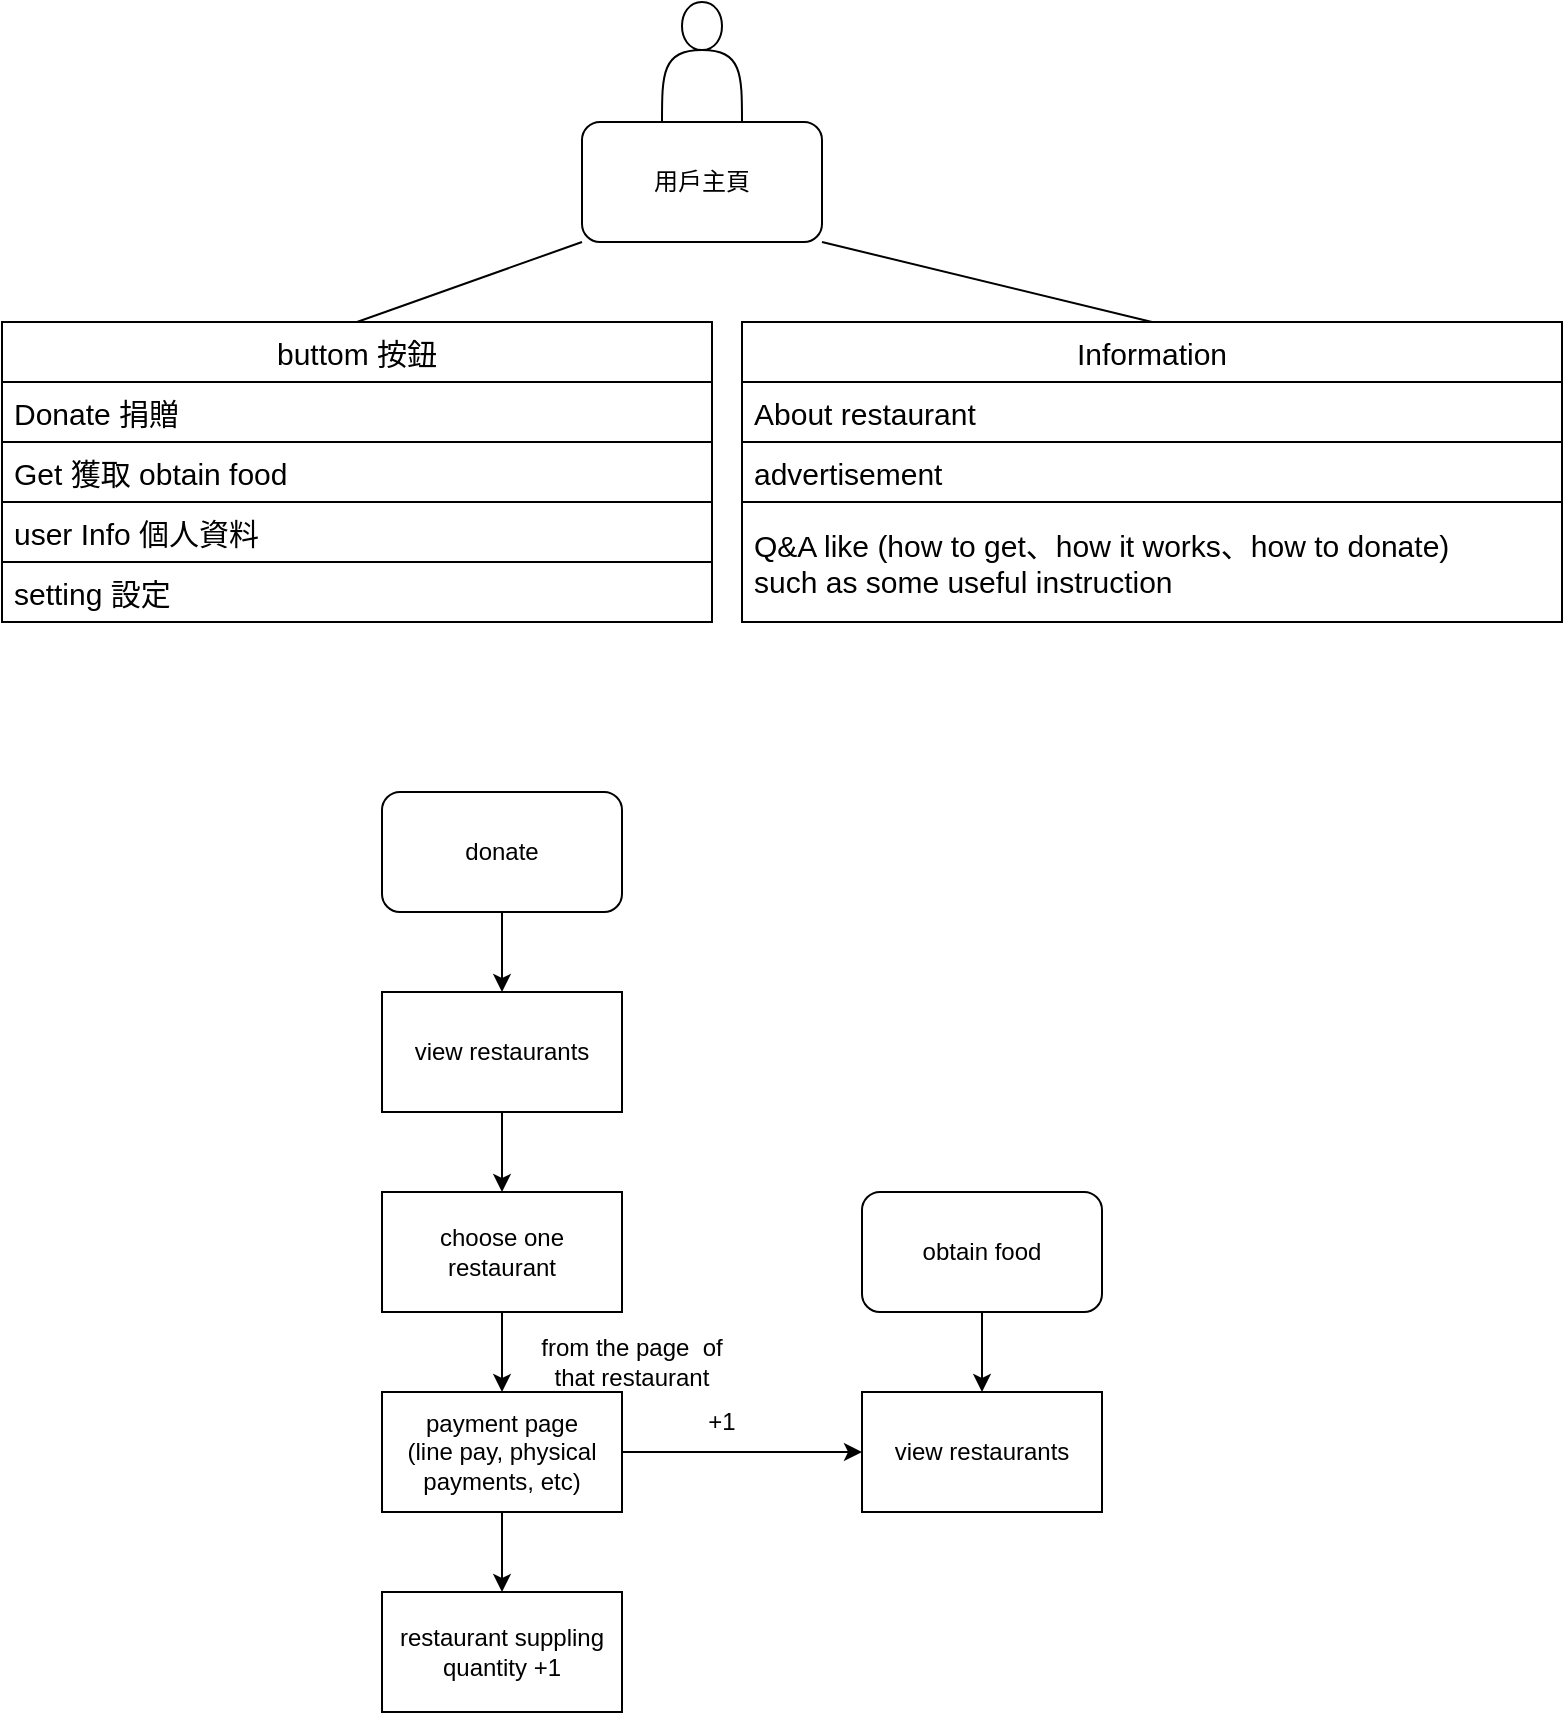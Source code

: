<mxfile version="16.5.4" type="github">
  <diagram id="C5RBs43oDa-KdzZeNtuy" name="Page-1">
    <mxGraphModel dx="1038" dy="584" grid="1" gridSize="10" guides="1" tooltips="1" connect="1" arrows="1" fold="1" page="1" pageScale="1" pageWidth="827" pageHeight="1169" math="0" shadow="0">
      <root>
        <mxCell id="WIyWlLk6GJQsqaUBKTNV-0" />
        <mxCell id="WIyWlLk6GJQsqaUBKTNV-1" parent="WIyWlLk6GJQsqaUBKTNV-0" />
        <mxCell id="49svFmV6--7aAt8_EuEi-13" value="buttom 按鈕" style="swimlane;fontStyle=0;childLayout=stackLayout;horizontal=1;startSize=30;horizontalStack=0;resizeParent=1;resizeParentMax=0;resizeLast=0;collapsible=1;marginBottom=0;fontSize=15;" parent="WIyWlLk6GJQsqaUBKTNV-1" vertex="1">
          <mxGeometry x="40" y="445" width="355" height="150" as="geometry" />
        </mxCell>
        <mxCell id="49svFmV6--7aAt8_EuEi-14" value="Donate 捐贈" style="text;strokeColor=default;fillColor=none;align=left;verticalAlign=middle;spacingLeft=4;spacingRight=4;overflow=hidden;points=[[0,0.5],[1,0.5]];portConstraint=eastwest;rotatable=0;fontSize=15;" parent="49svFmV6--7aAt8_EuEi-13" vertex="1">
          <mxGeometry y="30" width="355" height="30" as="geometry" />
        </mxCell>
        <mxCell id="49svFmV6--7aAt8_EuEi-15" value="Get 獲取 obtain food" style="text;strokeColor=default;fillColor=none;align=left;verticalAlign=middle;spacingLeft=4;spacingRight=4;overflow=hidden;points=[[0,0.5],[1,0.5]];portConstraint=eastwest;rotatable=0;fontSize=15;" parent="49svFmV6--7aAt8_EuEi-13" vertex="1">
          <mxGeometry y="60" width="355" height="30" as="geometry" />
        </mxCell>
        <mxCell id="49svFmV6--7aAt8_EuEi-16" value="user Info 個人資料" style="text;strokeColor=none;fillColor=none;align=left;verticalAlign=middle;spacingLeft=4;spacingRight=4;overflow=hidden;points=[[0,0.5],[1,0.5]];portConstraint=eastwest;rotatable=0;fontSize=15;" parent="49svFmV6--7aAt8_EuEi-13" vertex="1">
          <mxGeometry y="90" width="355" height="30" as="geometry" />
        </mxCell>
        <mxCell id="49svFmV6--7aAt8_EuEi-17" value="setting 設定" style="text;align=left;verticalAlign=middle;spacingLeft=4;spacingRight=4;overflow=hidden;points=[[0,0.5],[1,0.5]];portConstraint=eastwest;rotatable=0;fontSize=15;strokeColor=default;" parent="49svFmV6--7aAt8_EuEi-13" vertex="1">
          <mxGeometry y="120" width="355" height="30" as="geometry" />
        </mxCell>
        <mxCell id="49svFmV6--7aAt8_EuEi-18" value="用戶主頁" style="rounded=1;whiteSpace=wrap;html=1;" parent="WIyWlLk6GJQsqaUBKTNV-1" vertex="1">
          <mxGeometry x="330" y="345" width="120" height="60" as="geometry" />
        </mxCell>
        <mxCell id="49svFmV6--7aAt8_EuEi-19" value="" style="endArrow=none;html=1;rounded=0;entryX=0.5;entryY=0;entryDx=0;entryDy=0;exitX=0;exitY=1;exitDx=0;exitDy=0;" parent="WIyWlLk6GJQsqaUBKTNV-1" source="49svFmV6--7aAt8_EuEi-18" target="49svFmV6--7aAt8_EuEi-13" edge="1">
          <mxGeometry width="50" height="50" relative="1" as="geometry">
            <mxPoint x="390" y="445" as="sourcePoint" />
            <mxPoint x="390" y="465.711" as="targetPoint" />
          </mxGeometry>
        </mxCell>
        <mxCell id="49svFmV6--7aAt8_EuEi-20" value="Information" style="swimlane;fontStyle=0;childLayout=stackLayout;horizontal=1;startSize=30;horizontalStack=0;resizeParent=1;resizeParentMax=0;resizeLast=0;collapsible=1;marginBottom=0;fontSize=15;" parent="WIyWlLk6GJQsqaUBKTNV-1" vertex="1">
          <mxGeometry x="410" y="445" width="410" height="150" as="geometry" />
        </mxCell>
        <mxCell id="49svFmV6--7aAt8_EuEi-21" value="About restaurant" style="text;strokeColor=default;fillColor=none;align=left;verticalAlign=middle;spacingLeft=4;spacingRight=4;overflow=hidden;points=[[0,0.5],[1,0.5]];portConstraint=eastwest;rotatable=0;fontSize=15;" parent="49svFmV6--7aAt8_EuEi-20" vertex="1">
          <mxGeometry y="30" width="410" height="30" as="geometry" />
        </mxCell>
        <mxCell id="49svFmV6--7aAt8_EuEi-22" value="advertisement" style="text;align=left;verticalAlign=middle;spacingLeft=4;spacingRight=4;overflow=hidden;points=[[0,0.5],[1,0.5]];portConstraint=eastwest;rotatable=0;fontSize=15;" parent="49svFmV6--7aAt8_EuEi-20" vertex="1">
          <mxGeometry y="60" width="410" height="30" as="geometry" />
        </mxCell>
        <mxCell id="49svFmV6--7aAt8_EuEi-23" value="Q&amp;A like (how to get、how it works、how to donate)&#xa;such as some useful instruction " style="text;align=left;verticalAlign=middle;spacingLeft=4;spacingRight=4;overflow=hidden;points=[[0,0.5],[1,0.5]];portConstraint=eastwest;rotatable=0;fontSize=15;strokeColor=default;" parent="49svFmV6--7aAt8_EuEi-20" vertex="1">
          <mxGeometry y="90" width="410" height="60" as="geometry" />
        </mxCell>
        <mxCell id="49svFmV6--7aAt8_EuEi-24" value="" style="endArrow=none;html=1;rounded=0;fontSize=15;exitX=0.5;exitY=0;exitDx=0;exitDy=0;entryX=1;entryY=1;entryDx=0;entryDy=0;" parent="WIyWlLk6GJQsqaUBKTNV-1" source="49svFmV6--7aAt8_EuEi-20" target="49svFmV6--7aAt8_EuEi-18" edge="1">
          <mxGeometry width="50" height="50" relative="1" as="geometry">
            <mxPoint x="450" y="445" as="sourcePoint" />
            <mxPoint x="500" y="395" as="targetPoint" />
          </mxGeometry>
        </mxCell>
        <mxCell id="49svFmV6--7aAt8_EuEi-25" value="" style="shape=actor;whiteSpace=wrap;html=1;fontSize=15;strokeColor=default;" parent="WIyWlLk6GJQsqaUBKTNV-1" vertex="1">
          <mxGeometry x="370" y="285" width="40" height="60" as="geometry" />
        </mxCell>
        <mxCell id="Y4MbvAJuuXMwCs3P4SNT-4" style="edgeStyle=orthogonalEdgeStyle;rounded=0;orthogonalLoop=1;jettySize=auto;html=1;exitX=0.5;exitY=1;exitDx=0;exitDy=0;entryX=0.5;entryY=0;entryDx=0;entryDy=0;" edge="1" parent="WIyWlLk6GJQsqaUBKTNV-1" source="Y4MbvAJuuXMwCs3P4SNT-1" target="Y4MbvAJuuXMwCs3P4SNT-2">
          <mxGeometry relative="1" as="geometry" />
        </mxCell>
        <mxCell id="Y4MbvAJuuXMwCs3P4SNT-1" value="donate" style="rounded=1;whiteSpace=wrap;html=1;" vertex="1" parent="WIyWlLk6GJQsqaUBKTNV-1">
          <mxGeometry x="230" y="680" width="120" height="60" as="geometry" />
        </mxCell>
        <mxCell id="Y4MbvAJuuXMwCs3P4SNT-5" style="edgeStyle=orthogonalEdgeStyle;rounded=0;orthogonalLoop=1;jettySize=auto;html=1;" edge="1" parent="WIyWlLk6GJQsqaUBKTNV-1" source="Y4MbvAJuuXMwCs3P4SNT-2" target="Y4MbvAJuuXMwCs3P4SNT-3">
          <mxGeometry relative="1" as="geometry" />
        </mxCell>
        <mxCell id="Y4MbvAJuuXMwCs3P4SNT-2" value="view restaurants" style="rounded=0;whiteSpace=wrap;html=1;" vertex="1" parent="WIyWlLk6GJQsqaUBKTNV-1">
          <mxGeometry x="230" y="780" width="120" height="60" as="geometry" />
        </mxCell>
        <mxCell id="Y4MbvAJuuXMwCs3P4SNT-7" style="edgeStyle=orthogonalEdgeStyle;rounded=0;orthogonalLoop=1;jettySize=auto;html=1;entryX=0.5;entryY=0;entryDx=0;entryDy=0;" edge="1" parent="WIyWlLk6GJQsqaUBKTNV-1" source="Y4MbvAJuuXMwCs3P4SNT-3" target="Y4MbvAJuuXMwCs3P4SNT-6">
          <mxGeometry relative="1" as="geometry" />
        </mxCell>
        <mxCell id="Y4MbvAJuuXMwCs3P4SNT-3" value="choose one restaurant" style="rounded=0;whiteSpace=wrap;html=1;" vertex="1" parent="WIyWlLk6GJQsqaUBKTNV-1">
          <mxGeometry x="230" y="880" width="120" height="60" as="geometry" />
        </mxCell>
        <mxCell id="Y4MbvAJuuXMwCs3P4SNT-13" style="edgeStyle=orthogonalEdgeStyle;rounded=0;orthogonalLoop=1;jettySize=auto;html=1;entryX=0;entryY=0.5;entryDx=0;entryDy=0;" edge="1" parent="WIyWlLk6GJQsqaUBKTNV-1" source="Y4MbvAJuuXMwCs3P4SNT-6" target="Y4MbvAJuuXMwCs3P4SNT-10">
          <mxGeometry relative="1" as="geometry">
            <Array as="points">
              <mxPoint x="440" y="1010" />
              <mxPoint x="440" y="1010" />
            </Array>
          </mxGeometry>
        </mxCell>
        <mxCell id="Y4MbvAJuuXMwCs3P4SNT-20" style="edgeStyle=orthogonalEdgeStyle;rounded=0;orthogonalLoop=1;jettySize=auto;html=1;" edge="1" parent="WIyWlLk6GJQsqaUBKTNV-1" source="Y4MbvAJuuXMwCs3P4SNT-6">
          <mxGeometry relative="1" as="geometry">
            <mxPoint x="290" y="1080" as="targetPoint" />
          </mxGeometry>
        </mxCell>
        <mxCell id="Y4MbvAJuuXMwCs3P4SNT-6" value="payment page&lt;br&gt;(line pay, physical payments, etc)" style="rounded=0;whiteSpace=wrap;html=1;" vertex="1" parent="WIyWlLk6GJQsqaUBKTNV-1">
          <mxGeometry x="230" y="980" width="120" height="60" as="geometry" />
        </mxCell>
        <mxCell id="Y4MbvAJuuXMwCs3P4SNT-8" value="from the page&amp;nbsp; of that restaurant" style="text;html=1;strokeColor=none;fillColor=none;align=center;verticalAlign=middle;whiteSpace=wrap;rounded=0;" vertex="1" parent="WIyWlLk6GJQsqaUBKTNV-1">
          <mxGeometry x="300" y="950" width="110" height="30" as="geometry" />
        </mxCell>
        <mxCell id="Y4MbvAJuuXMwCs3P4SNT-12" style="edgeStyle=orthogonalEdgeStyle;rounded=0;orthogonalLoop=1;jettySize=auto;html=1;entryX=0.5;entryY=0;entryDx=0;entryDy=0;" edge="1" parent="WIyWlLk6GJQsqaUBKTNV-1" source="Y4MbvAJuuXMwCs3P4SNT-9" target="Y4MbvAJuuXMwCs3P4SNT-10">
          <mxGeometry relative="1" as="geometry" />
        </mxCell>
        <mxCell id="Y4MbvAJuuXMwCs3P4SNT-9" value="obtain food" style="rounded=1;whiteSpace=wrap;html=1;" vertex="1" parent="WIyWlLk6GJQsqaUBKTNV-1">
          <mxGeometry x="470" y="880" width="120" height="60" as="geometry" />
        </mxCell>
        <mxCell id="Y4MbvAJuuXMwCs3P4SNT-10" value="view restaurants" style="rounded=0;whiteSpace=wrap;html=1;" vertex="1" parent="WIyWlLk6GJQsqaUBKTNV-1">
          <mxGeometry x="470" y="980" width="120" height="60" as="geometry" />
        </mxCell>
        <mxCell id="Y4MbvAJuuXMwCs3P4SNT-14" value="+1" style="text;html=1;strokeColor=none;fillColor=none;align=center;verticalAlign=middle;whiteSpace=wrap;rounded=0;" vertex="1" parent="WIyWlLk6GJQsqaUBKTNV-1">
          <mxGeometry x="370" y="980" width="60" height="30" as="geometry" />
        </mxCell>
        <mxCell id="Y4MbvAJuuXMwCs3P4SNT-21" value="restaurant suppling quantity +1" style="rounded=0;whiteSpace=wrap;html=1;" vertex="1" parent="WIyWlLk6GJQsqaUBKTNV-1">
          <mxGeometry x="230" y="1080" width="120" height="60" as="geometry" />
        </mxCell>
      </root>
    </mxGraphModel>
  </diagram>
</mxfile>
